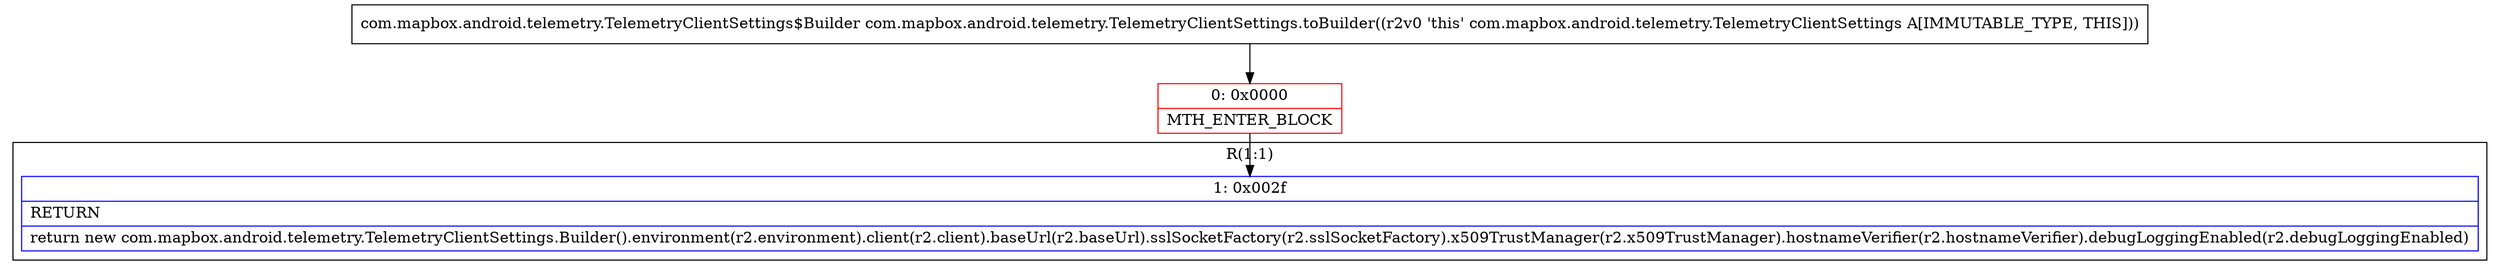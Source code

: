 digraph "CFG forcom.mapbox.android.telemetry.TelemetryClientSettings.toBuilder()Lcom\/mapbox\/android\/telemetry\/TelemetryClientSettings$Builder;" {
subgraph cluster_Region_546699690 {
label = "R(1:1)";
node [shape=record,color=blue];
Node_1 [shape=record,label="{1\:\ 0x002f|RETURN\l|return new com.mapbox.android.telemetry.TelemetryClientSettings.Builder().environment(r2.environment).client(r2.client).baseUrl(r2.baseUrl).sslSocketFactory(r2.sslSocketFactory).x509TrustManager(r2.x509TrustManager).hostnameVerifier(r2.hostnameVerifier).debugLoggingEnabled(r2.debugLoggingEnabled)\l}"];
}
Node_0 [shape=record,color=red,label="{0\:\ 0x0000|MTH_ENTER_BLOCK\l}"];
MethodNode[shape=record,label="{com.mapbox.android.telemetry.TelemetryClientSettings$Builder com.mapbox.android.telemetry.TelemetryClientSettings.toBuilder((r2v0 'this' com.mapbox.android.telemetry.TelemetryClientSettings A[IMMUTABLE_TYPE, THIS])) }"];
MethodNode -> Node_0;
Node_0 -> Node_1;
}

